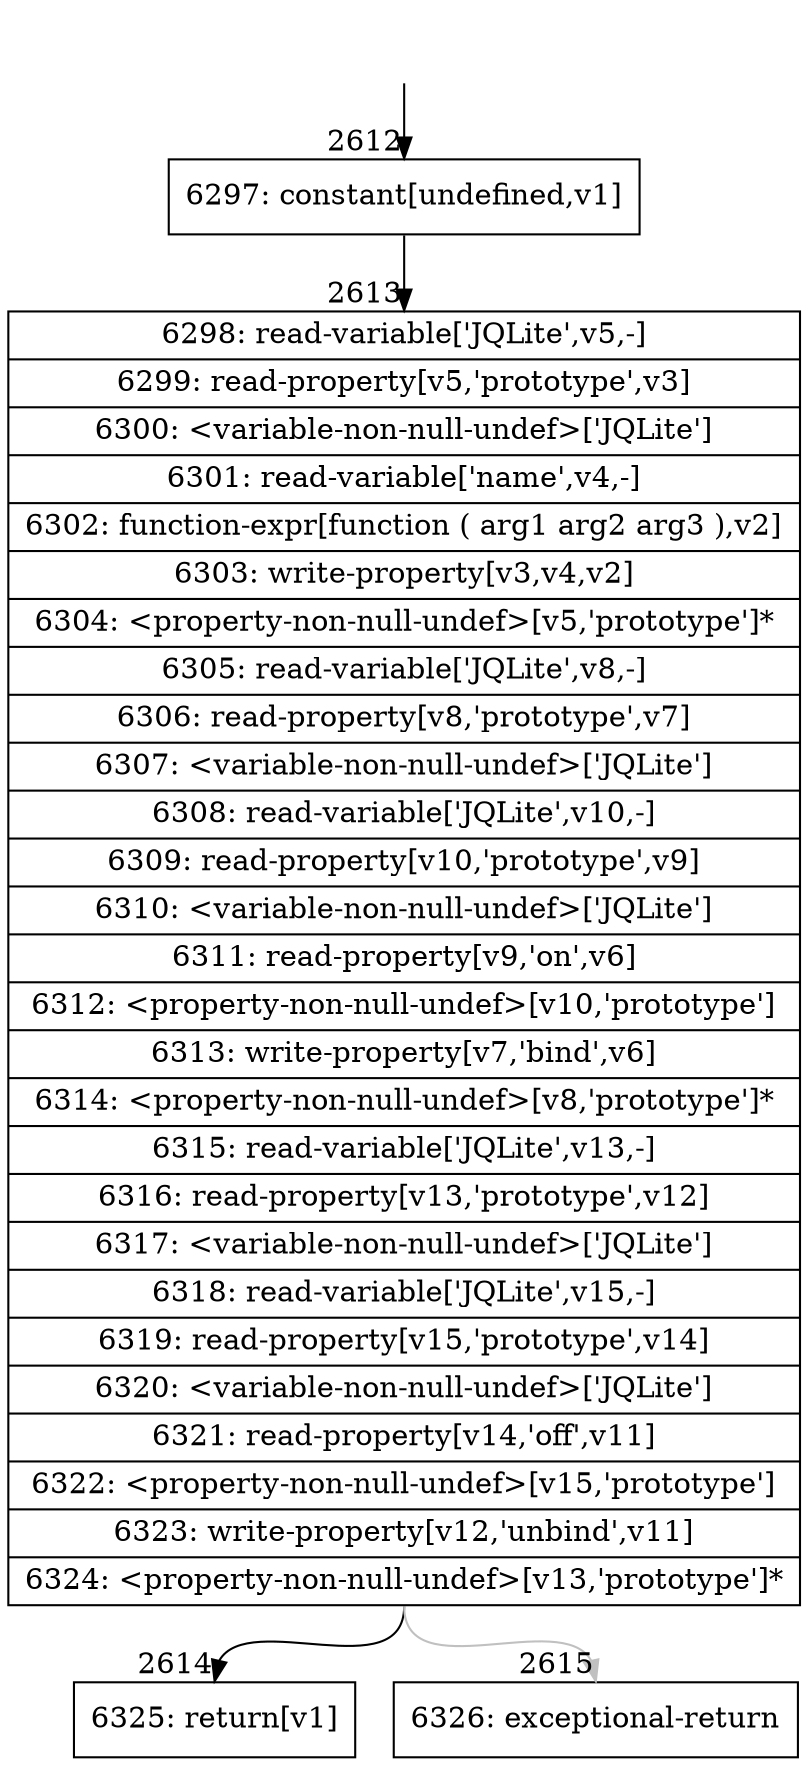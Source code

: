 digraph {
rankdir="TD"
BB_entry205[shape=none,label=""];
BB_entry205 -> BB2612 [tailport=s, headport=n, headlabel="    2612"]
BB2612 [shape=record label="{6297: constant[undefined,v1]}" ] 
BB2612 -> BB2613 [tailport=s, headport=n, headlabel="      2613"]
BB2613 [shape=record label="{6298: read-variable['JQLite',v5,-]|6299: read-property[v5,'prototype',v3]|6300: \<variable-non-null-undef\>['JQLite']|6301: read-variable['name',v4,-]|6302: function-expr[function ( arg1 arg2 arg3 ),v2]|6303: write-property[v3,v4,v2]|6304: \<property-non-null-undef\>[v5,'prototype']*|6305: read-variable['JQLite',v8,-]|6306: read-property[v8,'prototype',v7]|6307: \<variable-non-null-undef\>['JQLite']|6308: read-variable['JQLite',v10,-]|6309: read-property[v10,'prototype',v9]|6310: \<variable-non-null-undef\>['JQLite']|6311: read-property[v9,'on',v6]|6312: \<property-non-null-undef\>[v10,'prototype']|6313: write-property[v7,'bind',v6]|6314: \<property-non-null-undef\>[v8,'prototype']*|6315: read-variable['JQLite',v13,-]|6316: read-property[v13,'prototype',v12]|6317: \<variable-non-null-undef\>['JQLite']|6318: read-variable['JQLite',v15,-]|6319: read-property[v15,'prototype',v14]|6320: \<variable-non-null-undef\>['JQLite']|6321: read-property[v14,'off',v11]|6322: \<property-non-null-undef\>[v15,'prototype']|6323: write-property[v12,'unbind',v11]|6324: \<property-non-null-undef\>[v13,'prototype']*}" ] 
BB2613 -> BB2614 [tailport=s, headport=n, headlabel="      2614"]
BB2613 -> BB2615 [tailport=s, headport=n, color=gray, headlabel="      2615"]
BB2614 [shape=record label="{6325: return[v1]}" ] 
BB2615 [shape=record label="{6326: exceptional-return}" ] 
//#$~ 3526
}
